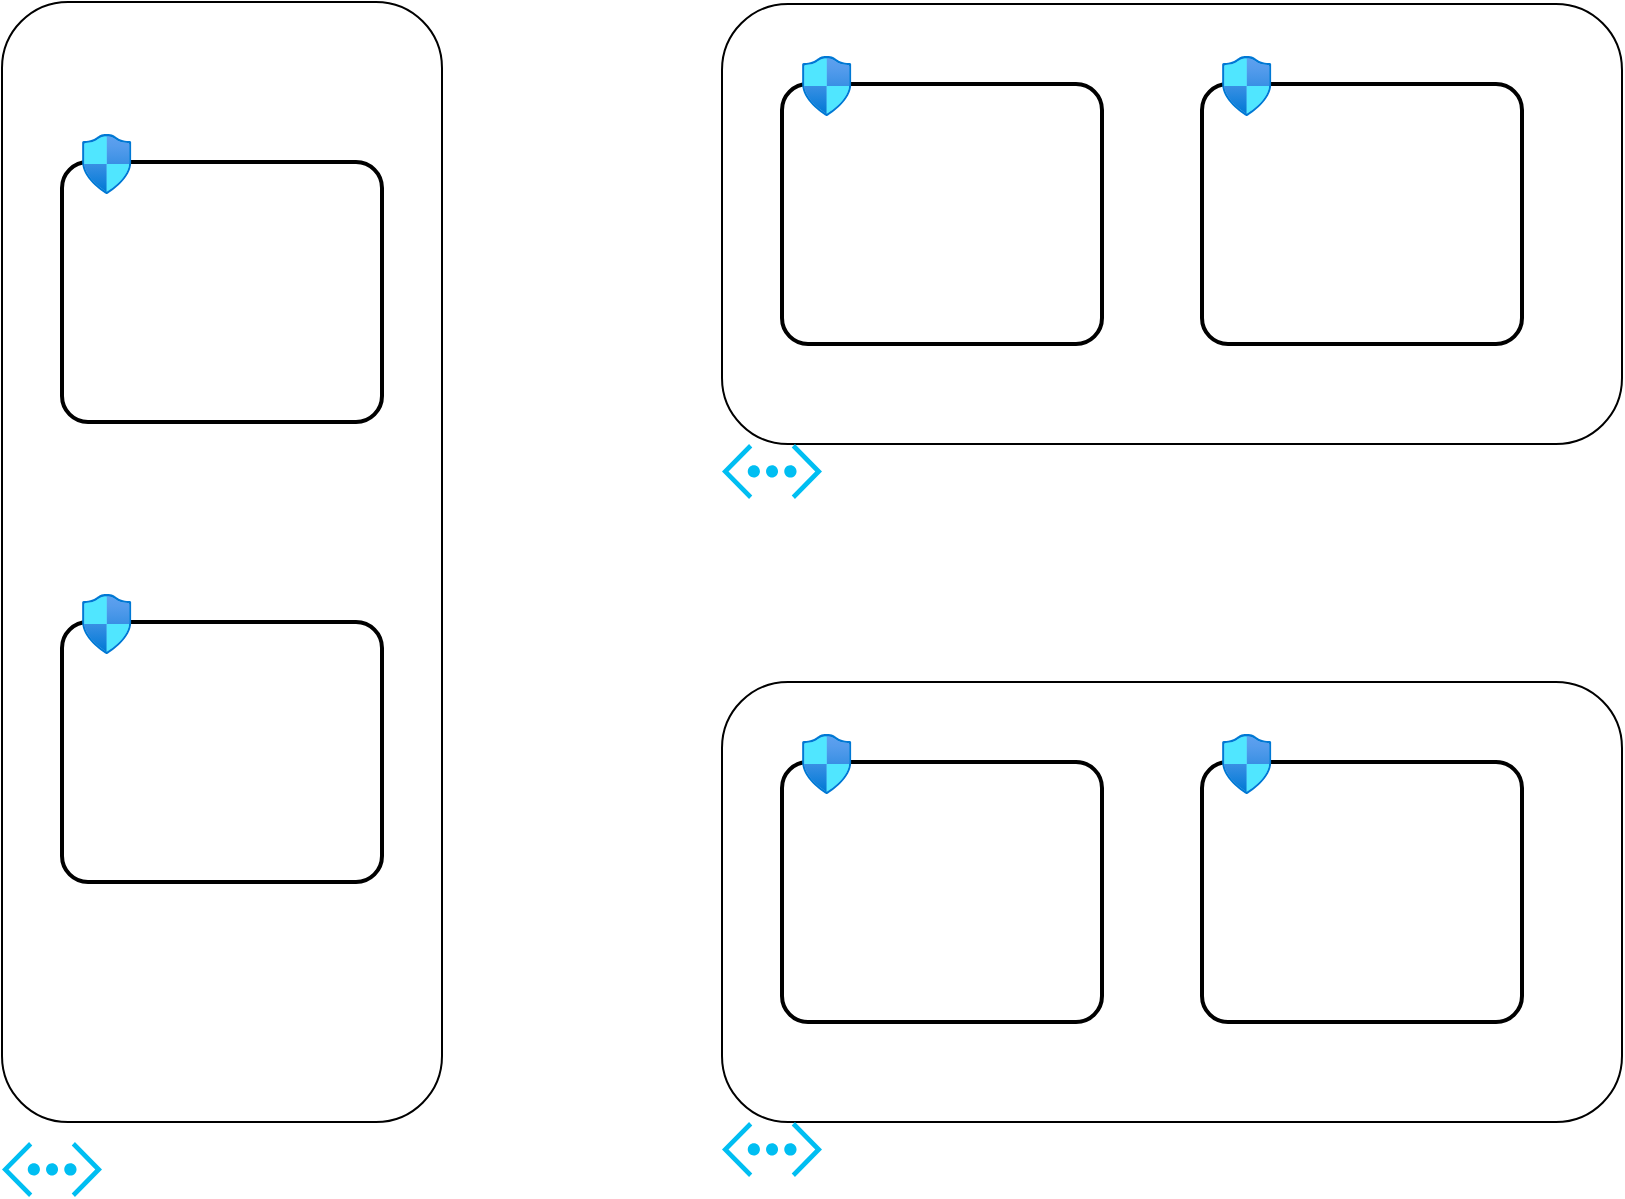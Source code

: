 <mxfile version="18.0.2" type="github">
  <diagram id="tB5pIWiUVw0GR360zYWC" name="Page-1">
    <mxGraphModel dx="1807" dy="1114" grid="1" gridSize="10" guides="1" tooltips="1" connect="1" arrows="1" fold="1" page="1" pageScale="1" pageWidth="1100" pageHeight="850" math="0" shadow="0">
      <root>
        <mxCell id="0" />
        <mxCell id="1" parent="0" />
        <mxCell id="Qy1YSooEbF1-Xl57sns_-1" value="" style="rounded=1;whiteSpace=wrap;html=1;" vertex="1" parent="1">
          <mxGeometry x="210" y="120" width="220" height="560" as="geometry" />
        </mxCell>
        <mxCell id="Qy1YSooEbF1-Xl57sns_-4" value="" style="verticalLabelPosition=bottom;html=1;verticalAlign=top;align=center;strokeColor=none;fillColor=#00BEF2;shape=mxgraph.azure.virtual_network;pointerEvents=1;" vertex="1" parent="1">
          <mxGeometry x="210" y="690" width="50" height="27.5" as="geometry" />
        </mxCell>
        <mxCell id="Qy1YSooEbF1-Xl57sns_-15" value="" style="group" vertex="1" connectable="0" parent="1">
          <mxGeometry x="240" y="180" width="160" height="150" as="geometry" />
        </mxCell>
        <mxCell id="Qy1YSooEbF1-Xl57sns_-12" value="" style="rounded=1;arcSize=10;dashed=0;fillColor=none;gradientColor=none;strokeWidth=2;" vertex="1" parent="Qy1YSooEbF1-Xl57sns_-15">
          <mxGeometry y="20" width="160" height="130" as="geometry" />
        </mxCell>
        <mxCell id="Qy1YSooEbF1-Xl57sns_-14" value="" style="aspect=fixed;html=1;points=[];align=center;image;fontSize=12;image=img/lib/azure2/networking/Network_Security_Groups.svg;" vertex="1" parent="Qy1YSooEbF1-Xl57sns_-15">
          <mxGeometry x="10" y="6" width="24.71" height="30" as="geometry" />
        </mxCell>
        <mxCell id="Qy1YSooEbF1-Xl57sns_-16" value="" style="group" vertex="1" connectable="0" parent="1">
          <mxGeometry x="240" y="410" width="160" height="150" as="geometry" />
        </mxCell>
        <mxCell id="Qy1YSooEbF1-Xl57sns_-17" value="" style="rounded=1;arcSize=10;dashed=0;fillColor=none;gradientColor=none;strokeWidth=2;" vertex="1" parent="Qy1YSooEbF1-Xl57sns_-16">
          <mxGeometry y="20" width="160" height="130" as="geometry" />
        </mxCell>
        <mxCell id="Qy1YSooEbF1-Xl57sns_-18" value="" style="aspect=fixed;html=1;points=[];align=center;image;fontSize=12;image=img/lib/azure2/networking/Network_Security_Groups.svg;" vertex="1" parent="Qy1YSooEbF1-Xl57sns_-16">
          <mxGeometry x="10" y="6" width="24.71" height="30" as="geometry" />
        </mxCell>
        <mxCell id="Qy1YSooEbF1-Xl57sns_-19" value="" style="group" vertex="1" connectable="0" parent="1">
          <mxGeometry x="570" y="121" width="450" height="247.5" as="geometry" />
        </mxCell>
        <mxCell id="Qy1YSooEbF1-Xl57sns_-2" value="" style="rounded=1;whiteSpace=wrap;html=1;" vertex="1" parent="Qy1YSooEbF1-Xl57sns_-19">
          <mxGeometry width="450" height="220" as="geometry" />
        </mxCell>
        <mxCell id="Qy1YSooEbF1-Xl57sns_-5" value="" style="verticalLabelPosition=bottom;html=1;verticalAlign=top;align=center;strokeColor=none;fillColor=#00BEF2;shape=mxgraph.azure.virtual_network;pointerEvents=1;" vertex="1" parent="Qy1YSooEbF1-Xl57sns_-19">
          <mxGeometry y="220" width="50" height="27.5" as="geometry" />
        </mxCell>
        <mxCell id="Qy1YSooEbF1-Xl57sns_-20" value="" style="group" vertex="1" connectable="0" parent="Qy1YSooEbF1-Xl57sns_-19">
          <mxGeometry x="30" y="20" width="160" height="150" as="geometry" />
        </mxCell>
        <mxCell id="Qy1YSooEbF1-Xl57sns_-21" value="" style="rounded=1;arcSize=10;dashed=0;fillColor=none;gradientColor=none;strokeWidth=2;" vertex="1" parent="Qy1YSooEbF1-Xl57sns_-20">
          <mxGeometry y="20" width="160" height="130" as="geometry" />
        </mxCell>
        <mxCell id="Qy1YSooEbF1-Xl57sns_-22" value="" style="aspect=fixed;html=1;points=[];align=center;image;fontSize=12;image=img/lib/azure2/networking/Network_Security_Groups.svg;" vertex="1" parent="Qy1YSooEbF1-Xl57sns_-20">
          <mxGeometry x="10" y="6" width="24.71" height="30" as="geometry" />
        </mxCell>
        <mxCell id="Qy1YSooEbF1-Xl57sns_-23" value="" style="group" vertex="1" connectable="0" parent="Qy1YSooEbF1-Xl57sns_-19">
          <mxGeometry x="240" y="20" width="160" height="150" as="geometry" />
        </mxCell>
        <mxCell id="Qy1YSooEbF1-Xl57sns_-24" value="" style="rounded=1;arcSize=10;dashed=0;fillColor=none;gradientColor=none;strokeWidth=2;" vertex="1" parent="Qy1YSooEbF1-Xl57sns_-23">
          <mxGeometry y="20" width="160" height="130" as="geometry" />
        </mxCell>
        <mxCell id="Qy1YSooEbF1-Xl57sns_-25" value="" style="aspect=fixed;html=1;points=[];align=center;image;fontSize=12;image=img/lib/azure2/networking/Network_Security_Groups.svg;" vertex="1" parent="Qy1YSooEbF1-Xl57sns_-23">
          <mxGeometry x="10" y="6" width="24.71" height="30" as="geometry" />
        </mxCell>
        <mxCell id="Qy1YSooEbF1-Xl57sns_-29" value="" style="group" vertex="1" connectable="0" parent="1">
          <mxGeometry x="570" y="460" width="450" height="247.5" as="geometry" />
        </mxCell>
        <mxCell id="Qy1YSooEbF1-Xl57sns_-30" value="" style="rounded=1;whiteSpace=wrap;html=1;" vertex="1" parent="Qy1YSooEbF1-Xl57sns_-29">
          <mxGeometry width="450" height="220" as="geometry" />
        </mxCell>
        <mxCell id="Qy1YSooEbF1-Xl57sns_-31" value="" style="verticalLabelPosition=bottom;html=1;verticalAlign=top;align=center;strokeColor=none;fillColor=#00BEF2;shape=mxgraph.azure.virtual_network;pointerEvents=1;" vertex="1" parent="Qy1YSooEbF1-Xl57sns_-29">
          <mxGeometry y="220" width="50" height="27.5" as="geometry" />
        </mxCell>
        <mxCell id="Qy1YSooEbF1-Xl57sns_-32" value="" style="group" vertex="1" connectable="0" parent="Qy1YSooEbF1-Xl57sns_-29">
          <mxGeometry x="30" y="20" width="160" height="150" as="geometry" />
        </mxCell>
        <mxCell id="Qy1YSooEbF1-Xl57sns_-33" value="" style="rounded=1;arcSize=10;dashed=0;fillColor=none;gradientColor=none;strokeWidth=2;" vertex="1" parent="Qy1YSooEbF1-Xl57sns_-32">
          <mxGeometry y="20" width="160" height="130" as="geometry" />
        </mxCell>
        <mxCell id="Qy1YSooEbF1-Xl57sns_-34" value="" style="aspect=fixed;html=1;points=[];align=center;image;fontSize=12;image=img/lib/azure2/networking/Network_Security_Groups.svg;" vertex="1" parent="Qy1YSooEbF1-Xl57sns_-32">
          <mxGeometry x="10" y="6" width="24.71" height="30" as="geometry" />
        </mxCell>
        <mxCell id="Qy1YSooEbF1-Xl57sns_-35" value="" style="group" vertex="1" connectable="0" parent="Qy1YSooEbF1-Xl57sns_-29">
          <mxGeometry x="240" y="20" width="160" height="150" as="geometry" />
        </mxCell>
        <mxCell id="Qy1YSooEbF1-Xl57sns_-36" value="" style="rounded=1;arcSize=10;dashed=0;fillColor=none;gradientColor=none;strokeWidth=2;" vertex="1" parent="Qy1YSooEbF1-Xl57sns_-35">
          <mxGeometry y="20" width="160" height="130" as="geometry" />
        </mxCell>
        <mxCell id="Qy1YSooEbF1-Xl57sns_-37" value="" style="aspect=fixed;html=1;points=[];align=center;image;fontSize=12;image=img/lib/azure2/networking/Network_Security_Groups.svg;" vertex="1" parent="Qy1YSooEbF1-Xl57sns_-35">
          <mxGeometry x="10" y="6" width="24.71" height="30" as="geometry" />
        </mxCell>
      </root>
    </mxGraphModel>
  </diagram>
</mxfile>
